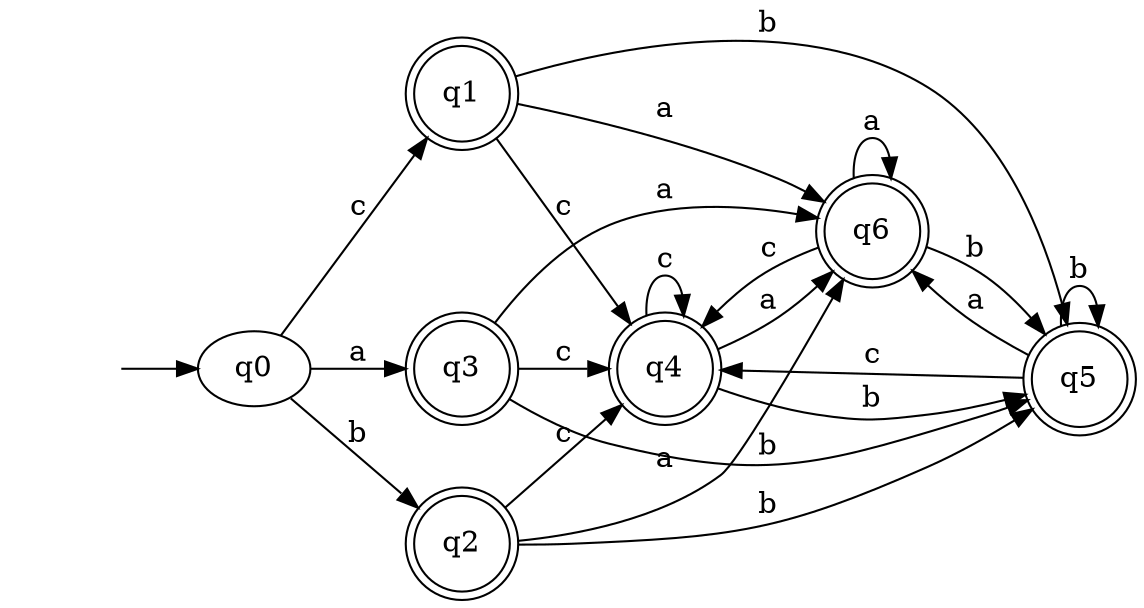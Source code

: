 digraph "DFA FROM SUBSETS" {
	graph [rankdir=LR]
	"" [label="" shape=plaintext]
	q4 [label=q4 shape=doublecircle]
	q6 [label=q6 shape=doublecircle]
	q1 [label=q1 shape=doublecircle]
	q2 [label=q2 shape=doublecircle]
	q3 [label=q3 shape=doublecircle]
	q5 [label=q5 shape=doublecircle]
	"" -> q0 [label=""]
	q0 -> q1 [label=c]
	q0 -> q2 [label=b]
	q0 -> q3 [label=a]
	q3 -> q4 [label=c]
	q3 -> q5 [label=b]
	q3 -> q6 [label=a]
	q6 -> q4 [label=c]
	q6 -> q5 [label=b]
	q6 -> q6 [label=a]
	q5 -> q4 [label=c]
	q5 -> q5 [label=b]
	q5 -> q6 [label=a]
	q4 -> q4 [label=c]
	q4 -> q5 [label=b]
	q4 -> q6 [label=a]
	q2 -> q4 [label=c]
	q2 -> q5 [label=b]
	q2 -> q6 [label=a]
	q1 -> q4 [label=c]
	q1 -> q5 [label=b]
	q1 -> q6 [label=a]
}

